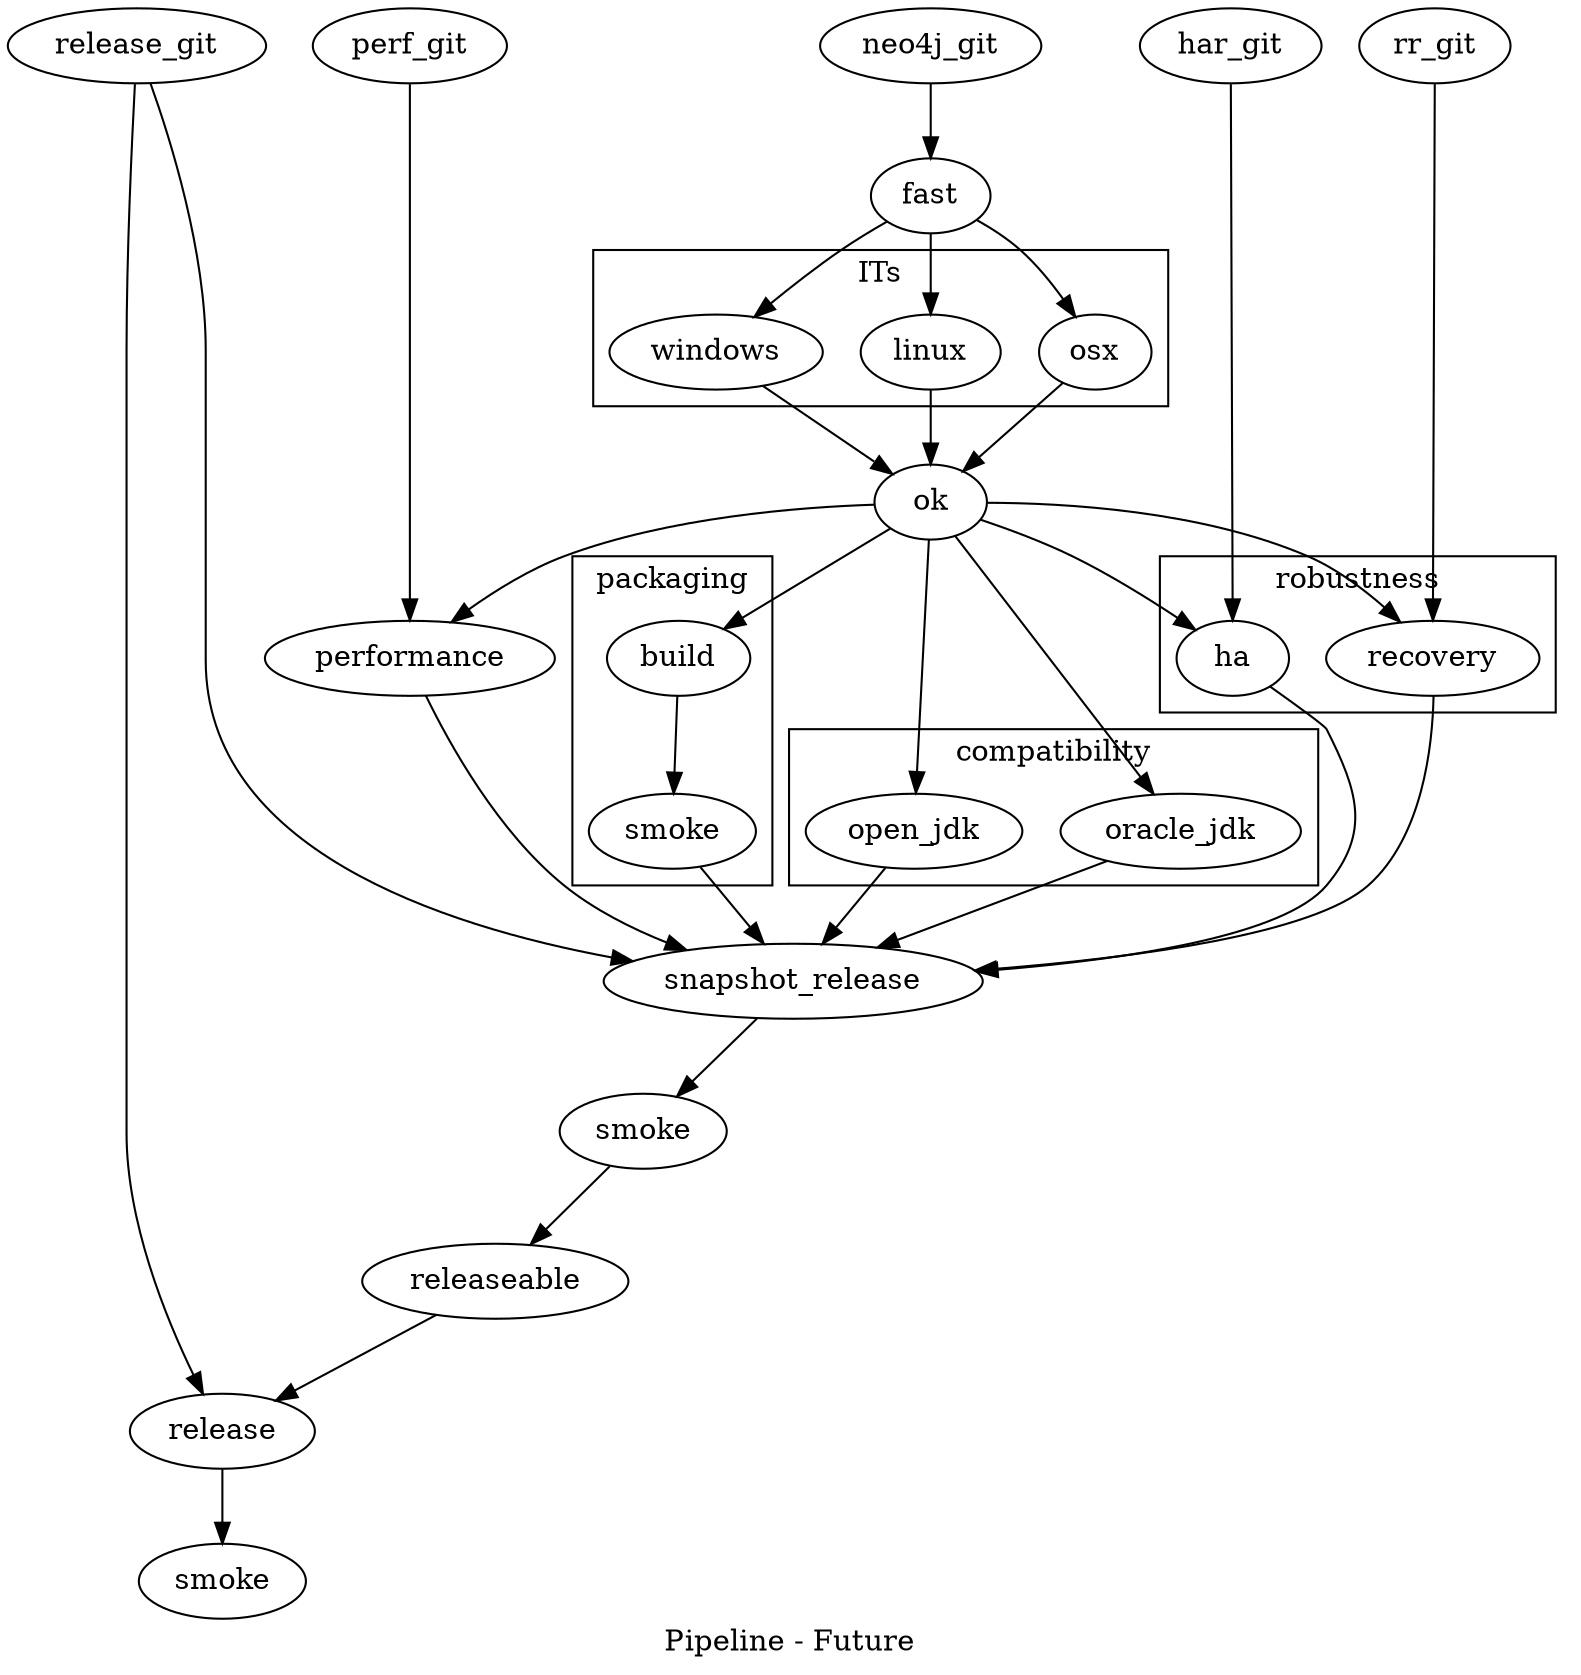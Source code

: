 digraph PipelineFuture {
  label = "Pipeline - Future";
  subgraph {
    rank = "source";
    neo4j_git;
    har_git;
    rr_git;
    release_git;
    perf_git
  }
  subgraph cluster_0 {
    label = "ITs";
    linux; windows; osx;
  } 
  subgraph cluster_1 {
    label = "packaging";
    build_p [label="build"];
    smoke_p [label="smoke"];
  }
  subgraph cluster_2 {
    label = "robustness";
    har_git -> ha;
    rr_git -> recovery;
  }
  subgraph cluster_3 {
    label = "compatibility";
    oracle_jdk; open_jdk;                     
  }
  perf_git -> performance;

  neo4j_git -> fast -> {linux windows osx} -> ok;

  ok -> build_p -> smoke_p -> snapshot_release;
  ok -> performance -> snapshot_release;
  ok -> {ha recovery} -> snapshot_release;
  ok -> {oracle_jdk open_jdk} -> snapshot_release;
  
  release_git -> {snapshot_release release};
  snapshot_release -> {smoke_s[label="smoke"]};  
  smoke_s -> releaseable -> release -> {smoke_r[label="smoke"]};
}
